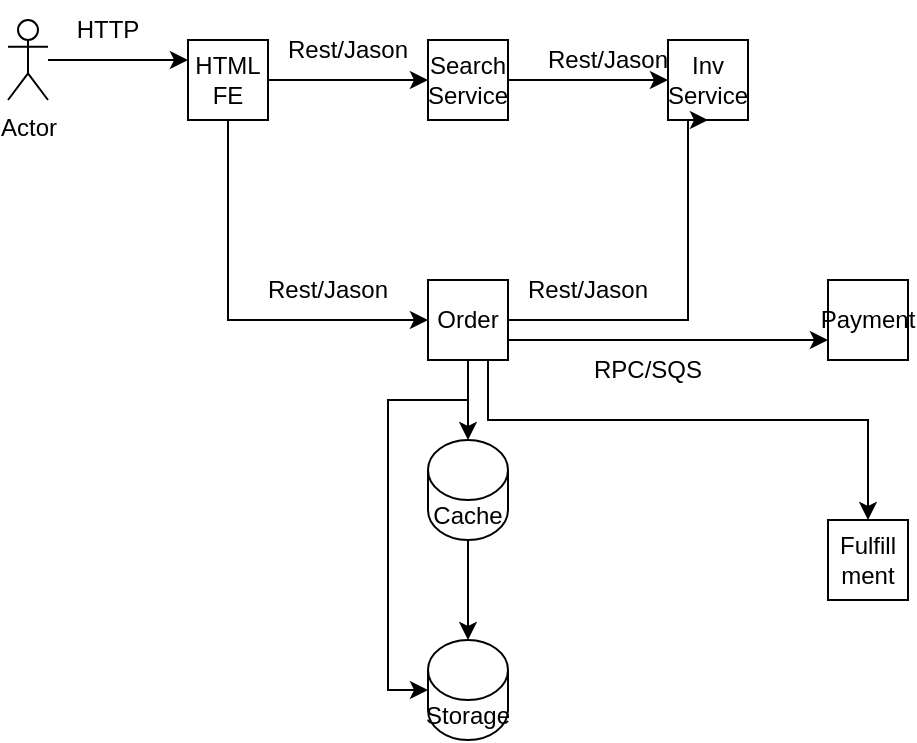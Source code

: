 <mxfile version="20.5.3" type="github">
  <diagram id="WQgHZ-P078XLw0wbIQNy" name="Page-1">
    <mxGraphModel dx="1426" dy="826" grid="1" gridSize="10" guides="1" tooltips="1" connect="1" arrows="1" fold="1" page="1" pageScale="1" pageWidth="850" pageHeight="1100" math="0" shadow="0">
      <root>
        <mxCell id="0" />
        <mxCell id="1" parent="0" />
        <mxCell id="3ldCETv7NT65RcnjsQJg-12" style="edgeStyle=orthogonalEdgeStyle;rounded=0;orthogonalLoop=1;jettySize=auto;html=1;entryX=0;entryY=0.25;entryDx=0;entryDy=0;" edge="1" parent="1" source="3ldCETv7NT65RcnjsQJg-1" target="3ldCETv7NT65RcnjsQJg-8">
          <mxGeometry relative="1" as="geometry" />
        </mxCell>
        <mxCell id="3ldCETv7NT65RcnjsQJg-1" value="Actor" style="shape=umlActor;verticalLabelPosition=bottom;verticalAlign=top;html=1;outlineConnect=0;" vertex="1" parent="1">
          <mxGeometry x="70" y="110" width="20" height="40" as="geometry" />
        </mxCell>
        <mxCell id="3ldCETv7NT65RcnjsQJg-10" style="edgeStyle=orthogonalEdgeStyle;rounded=0;orthogonalLoop=1;jettySize=auto;html=1;entryX=0;entryY=0.5;entryDx=0;entryDy=0;" edge="1" parent="1" source="3ldCETv7NT65RcnjsQJg-8" target="3ldCETv7NT65RcnjsQJg-9">
          <mxGeometry relative="1" as="geometry" />
        </mxCell>
        <mxCell id="3ldCETv7NT65RcnjsQJg-20" style="edgeStyle=orthogonalEdgeStyle;rounded=0;orthogonalLoop=1;jettySize=auto;html=1;entryX=0;entryY=0.5;entryDx=0;entryDy=0;exitX=0.5;exitY=1;exitDx=0;exitDy=0;" edge="1" parent="1" source="3ldCETv7NT65RcnjsQJg-8" target="3ldCETv7NT65RcnjsQJg-17">
          <mxGeometry relative="1" as="geometry" />
        </mxCell>
        <mxCell id="3ldCETv7NT65RcnjsQJg-8" value="HTML&lt;br&gt;FE" style="whiteSpace=wrap;html=1;aspect=fixed;" vertex="1" parent="1">
          <mxGeometry x="160" y="120" width="40" height="40" as="geometry" />
        </mxCell>
        <mxCell id="3ldCETv7NT65RcnjsQJg-15" style="edgeStyle=orthogonalEdgeStyle;rounded=0;orthogonalLoop=1;jettySize=auto;html=1;" edge="1" parent="1" source="3ldCETv7NT65RcnjsQJg-9" target="3ldCETv7NT65RcnjsQJg-14">
          <mxGeometry relative="1" as="geometry" />
        </mxCell>
        <mxCell id="3ldCETv7NT65RcnjsQJg-9" value="Search&lt;br&gt;Service" style="whiteSpace=wrap;html=1;aspect=fixed;" vertex="1" parent="1">
          <mxGeometry x="280" y="120" width="40" height="40" as="geometry" />
        </mxCell>
        <mxCell id="3ldCETv7NT65RcnjsQJg-11" value="Rest/Jason" style="text;html=1;strokeColor=none;fillColor=none;align=center;verticalAlign=middle;whiteSpace=wrap;rounded=0;" vertex="1" parent="1">
          <mxGeometry x="190" y="110" width="100" height="30" as="geometry" />
        </mxCell>
        <mxCell id="3ldCETv7NT65RcnjsQJg-13" value="HTTP" style="text;html=1;strokeColor=none;fillColor=none;align=center;verticalAlign=middle;whiteSpace=wrap;rounded=0;" vertex="1" parent="1">
          <mxGeometry x="90" y="100" width="60" height="30" as="geometry" />
        </mxCell>
        <mxCell id="3ldCETv7NT65RcnjsQJg-14" value="Inv&lt;br&gt;Service" style="whiteSpace=wrap;html=1;aspect=fixed;" vertex="1" parent="1">
          <mxGeometry x="400" y="120" width="40" height="40" as="geometry" />
        </mxCell>
        <mxCell id="3ldCETv7NT65RcnjsQJg-16" value="Rest/Jason" style="text;html=1;strokeColor=none;fillColor=none;align=center;verticalAlign=middle;whiteSpace=wrap;rounded=0;" vertex="1" parent="1">
          <mxGeometry x="320" y="115" width="100" height="30" as="geometry" />
        </mxCell>
        <mxCell id="3ldCETv7NT65RcnjsQJg-25" style="edgeStyle=orthogonalEdgeStyle;rounded=0;orthogonalLoop=1;jettySize=auto;html=1;entryX=0.5;entryY=1;entryDx=0;entryDy=0;" edge="1" parent="1" source="3ldCETv7NT65RcnjsQJg-17" target="3ldCETv7NT65RcnjsQJg-14">
          <mxGeometry relative="1" as="geometry">
            <Array as="points">
              <mxPoint x="410" y="260" />
              <mxPoint x="410" y="160" />
            </Array>
          </mxGeometry>
        </mxCell>
        <mxCell id="3ldCETv7NT65RcnjsQJg-26" style="edgeStyle=orthogonalEdgeStyle;rounded=0;orthogonalLoop=1;jettySize=auto;html=1;entryX=0.5;entryY=0;entryDx=0;entryDy=0;entryPerimeter=0;" edge="1" parent="1" source="3ldCETv7NT65RcnjsQJg-17" target="3ldCETv7NT65RcnjsQJg-24">
          <mxGeometry relative="1" as="geometry" />
        </mxCell>
        <mxCell id="3ldCETv7NT65RcnjsQJg-29" style="edgeStyle=orthogonalEdgeStyle;rounded=0;orthogonalLoop=1;jettySize=auto;html=1;entryX=0;entryY=0.5;entryDx=0;entryDy=0;entryPerimeter=0;" edge="1" parent="1" source="3ldCETv7NT65RcnjsQJg-17" target="3ldCETv7NT65RcnjsQJg-27">
          <mxGeometry relative="1" as="geometry">
            <Array as="points">
              <mxPoint x="300" y="300" />
              <mxPoint x="260" y="300" />
              <mxPoint x="260" y="445" />
            </Array>
          </mxGeometry>
        </mxCell>
        <mxCell id="3ldCETv7NT65RcnjsQJg-33" value="" style="edgeStyle=orthogonalEdgeStyle;rounded=0;orthogonalLoop=1;jettySize=auto;html=1;" edge="1" parent="1" source="3ldCETv7NT65RcnjsQJg-17" target="3ldCETv7NT65RcnjsQJg-32">
          <mxGeometry relative="1" as="geometry">
            <Array as="points">
              <mxPoint x="440" y="270" />
              <mxPoint x="440" y="270" />
            </Array>
          </mxGeometry>
        </mxCell>
        <mxCell id="3ldCETv7NT65RcnjsQJg-37" value="" style="edgeStyle=orthogonalEdgeStyle;rounded=0;orthogonalLoop=1;jettySize=auto;html=1;exitX=0.75;exitY=1;exitDx=0;exitDy=0;" edge="1" parent="1" source="3ldCETv7NT65RcnjsQJg-17" target="3ldCETv7NT65RcnjsQJg-36">
          <mxGeometry relative="1" as="geometry">
            <Array as="points">
              <mxPoint x="310" y="310" />
              <mxPoint x="500" y="310" />
            </Array>
          </mxGeometry>
        </mxCell>
        <mxCell id="3ldCETv7NT65RcnjsQJg-17" value="Order" style="whiteSpace=wrap;html=1;aspect=fixed;" vertex="1" parent="1">
          <mxGeometry x="280" y="240" width="40" height="40" as="geometry" />
        </mxCell>
        <mxCell id="3ldCETv7NT65RcnjsQJg-21" value="Rest/Jason" style="text;html=1;strokeColor=none;fillColor=none;align=center;verticalAlign=middle;whiteSpace=wrap;rounded=0;" vertex="1" parent="1">
          <mxGeometry x="180" y="230" width="100" height="30" as="geometry" />
        </mxCell>
        <mxCell id="3ldCETv7NT65RcnjsQJg-28" value="" style="edgeStyle=orthogonalEdgeStyle;rounded=0;orthogonalLoop=1;jettySize=auto;html=1;" edge="1" parent="1" source="3ldCETv7NT65RcnjsQJg-24" target="3ldCETv7NT65RcnjsQJg-27">
          <mxGeometry relative="1" as="geometry" />
        </mxCell>
        <mxCell id="3ldCETv7NT65RcnjsQJg-24" value="Cache" style="shape=cylinder3;whiteSpace=wrap;html=1;boundedLbl=1;backgroundOutline=1;size=15;" vertex="1" parent="1">
          <mxGeometry x="280" y="320" width="40" height="50" as="geometry" />
        </mxCell>
        <mxCell id="3ldCETv7NT65RcnjsQJg-27" value="Storage" style="shape=cylinder3;whiteSpace=wrap;html=1;boundedLbl=1;backgroundOutline=1;size=15;" vertex="1" parent="1">
          <mxGeometry x="280" y="420" width="40" height="50" as="geometry" />
        </mxCell>
        <mxCell id="3ldCETv7NT65RcnjsQJg-32" value="Payment" style="whiteSpace=wrap;html=1;aspect=fixed;" vertex="1" parent="1">
          <mxGeometry x="480" y="240" width="40" height="40" as="geometry" />
        </mxCell>
        <mxCell id="3ldCETv7NT65RcnjsQJg-34" value="Rest/Jason" style="text;html=1;strokeColor=none;fillColor=none;align=center;verticalAlign=middle;whiteSpace=wrap;rounded=0;" vertex="1" parent="1">
          <mxGeometry x="310" y="230" width="100" height="30" as="geometry" />
        </mxCell>
        <mxCell id="3ldCETv7NT65RcnjsQJg-35" value="RPC/SQS" style="text;html=1;strokeColor=none;fillColor=none;align=center;verticalAlign=middle;whiteSpace=wrap;rounded=0;" vertex="1" parent="1">
          <mxGeometry x="340" y="270" width="100" height="30" as="geometry" />
        </mxCell>
        <mxCell id="3ldCETv7NT65RcnjsQJg-36" value="Fulfill&lt;br&gt;ment" style="whiteSpace=wrap;html=1;" vertex="1" parent="1">
          <mxGeometry x="480" y="360" width="40" height="40" as="geometry" />
        </mxCell>
      </root>
    </mxGraphModel>
  </diagram>
</mxfile>
